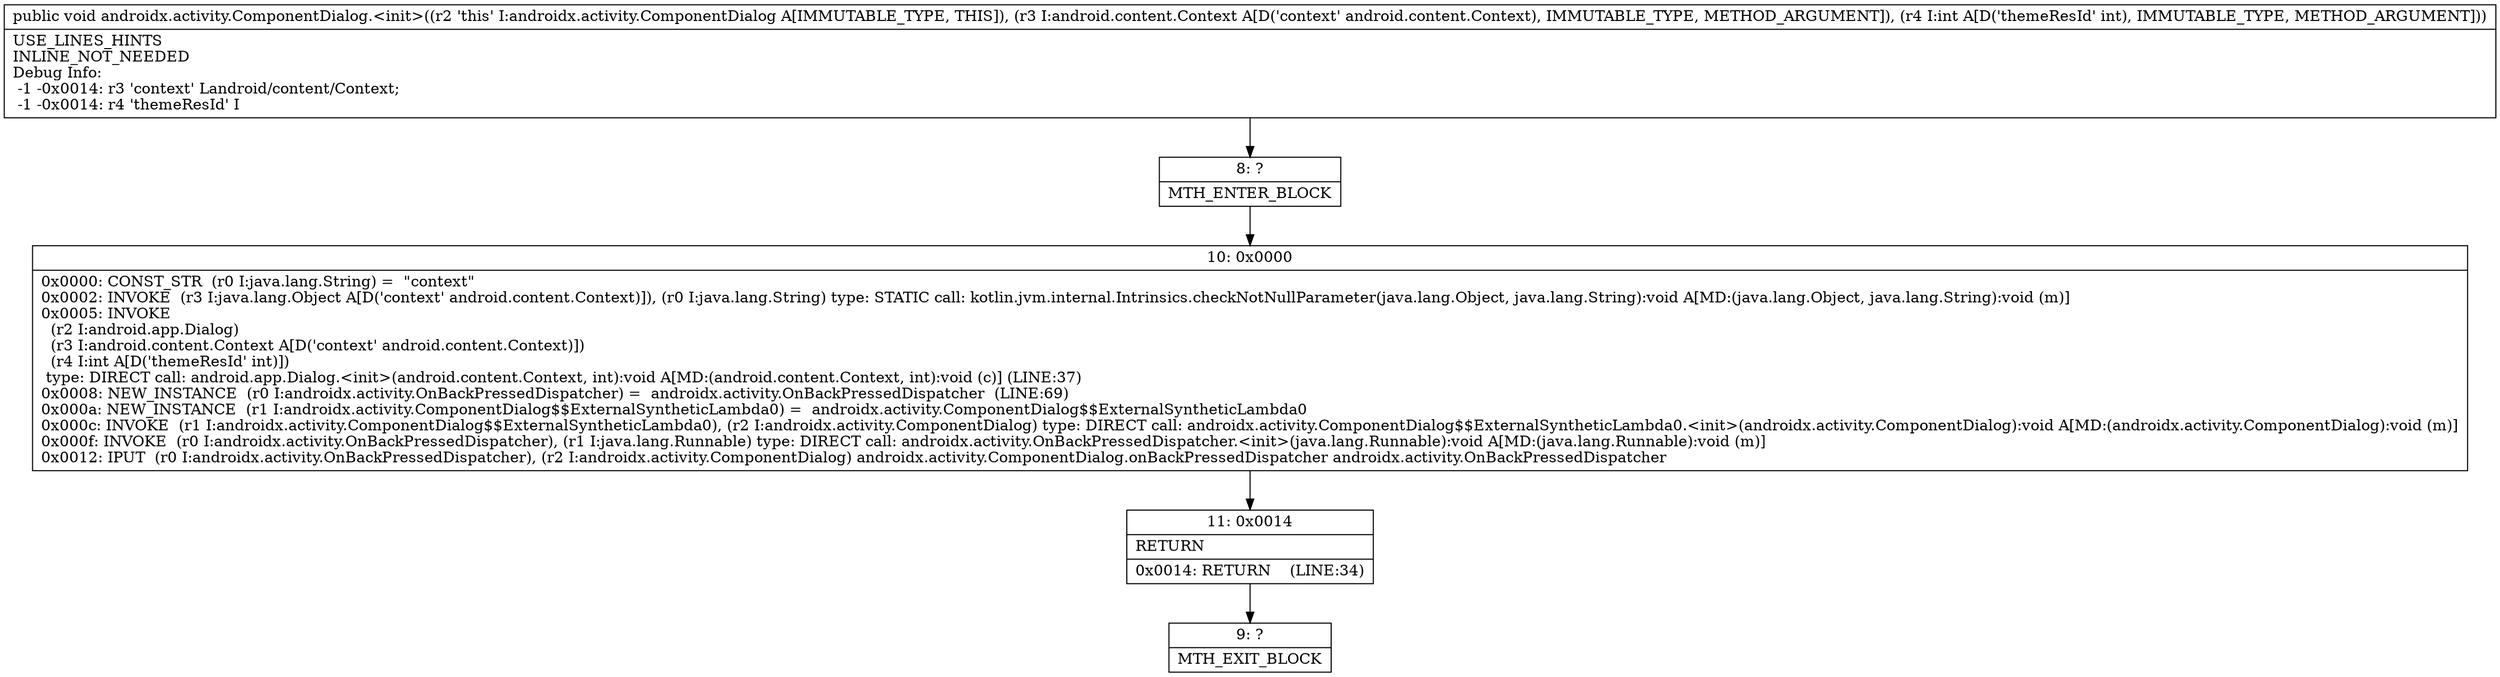 digraph "CFG forandroidx.activity.ComponentDialog.\<init\>(Landroid\/content\/Context;I)V" {
Node_8 [shape=record,label="{8\:\ ?|MTH_ENTER_BLOCK\l}"];
Node_10 [shape=record,label="{10\:\ 0x0000|0x0000: CONST_STR  (r0 I:java.lang.String) =  \"context\" \l0x0002: INVOKE  (r3 I:java.lang.Object A[D('context' android.content.Context)]), (r0 I:java.lang.String) type: STATIC call: kotlin.jvm.internal.Intrinsics.checkNotNullParameter(java.lang.Object, java.lang.String):void A[MD:(java.lang.Object, java.lang.String):void (m)]\l0x0005: INVOKE  \l  (r2 I:android.app.Dialog)\l  (r3 I:android.content.Context A[D('context' android.content.Context)])\l  (r4 I:int A[D('themeResId' int)])\l type: DIRECT call: android.app.Dialog.\<init\>(android.content.Context, int):void A[MD:(android.content.Context, int):void (c)] (LINE:37)\l0x0008: NEW_INSTANCE  (r0 I:androidx.activity.OnBackPressedDispatcher) =  androidx.activity.OnBackPressedDispatcher  (LINE:69)\l0x000a: NEW_INSTANCE  (r1 I:androidx.activity.ComponentDialog$$ExternalSyntheticLambda0) =  androidx.activity.ComponentDialog$$ExternalSyntheticLambda0 \l0x000c: INVOKE  (r1 I:androidx.activity.ComponentDialog$$ExternalSyntheticLambda0), (r2 I:androidx.activity.ComponentDialog) type: DIRECT call: androidx.activity.ComponentDialog$$ExternalSyntheticLambda0.\<init\>(androidx.activity.ComponentDialog):void A[MD:(androidx.activity.ComponentDialog):void (m)]\l0x000f: INVOKE  (r0 I:androidx.activity.OnBackPressedDispatcher), (r1 I:java.lang.Runnable) type: DIRECT call: androidx.activity.OnBackPressedDispatcher.\<init\>(java.lang.Runnable):void A[MD:(java.lang.Runnable):void (m)]\l0x0012: IPUT  (r0 I:androidx.activity.OnBackPressedDispatcher), (r2 I:androidx.activity.ComponentDialog) androidx.activity.ComponentDialog.onBackPressedDispatcher androidx.activity.OnBackPressedDispatcher \l}"];
Node_11 [shape=record,label="{11\:\ 0x0014|RETURN\l|0x0014: RETURN    (LINE:34)\l}"];
Node_9 [shape=record,label="{9\:\ ?|MTH_EXIT_BLOCK\l}"];
MethodNode[shape=record,label="{public void androidx.activity.ComponentDialog.\<init\>((r2 'this' I:androidx.activity.ComponentDialog A[IMMUTABLE_TYPE, THIS]), (r3 I:android.content.Context A[D('context' android.content.Context), IMMUTABLE_TYPE, METHOD_ARGUMENT]), (r4 I:int A[D('themeResId' int), IMMUTABLE_TYPE, METHOD_ARGUMENT]))  | USE_LINES_HINTS\lINLINE_NOT_NEEDED\lDebug Info:\l  \-1 \-0x0014: r3 'context' Landroid\/content\/Context;\l  \-1 \-0x0014: r4 'themeResId' I\l}"];
MethodNode -> Node_8;Node_8 -> Node_10;
Node_10 -> Node_11;
Node_11 -> Node_9;
}

